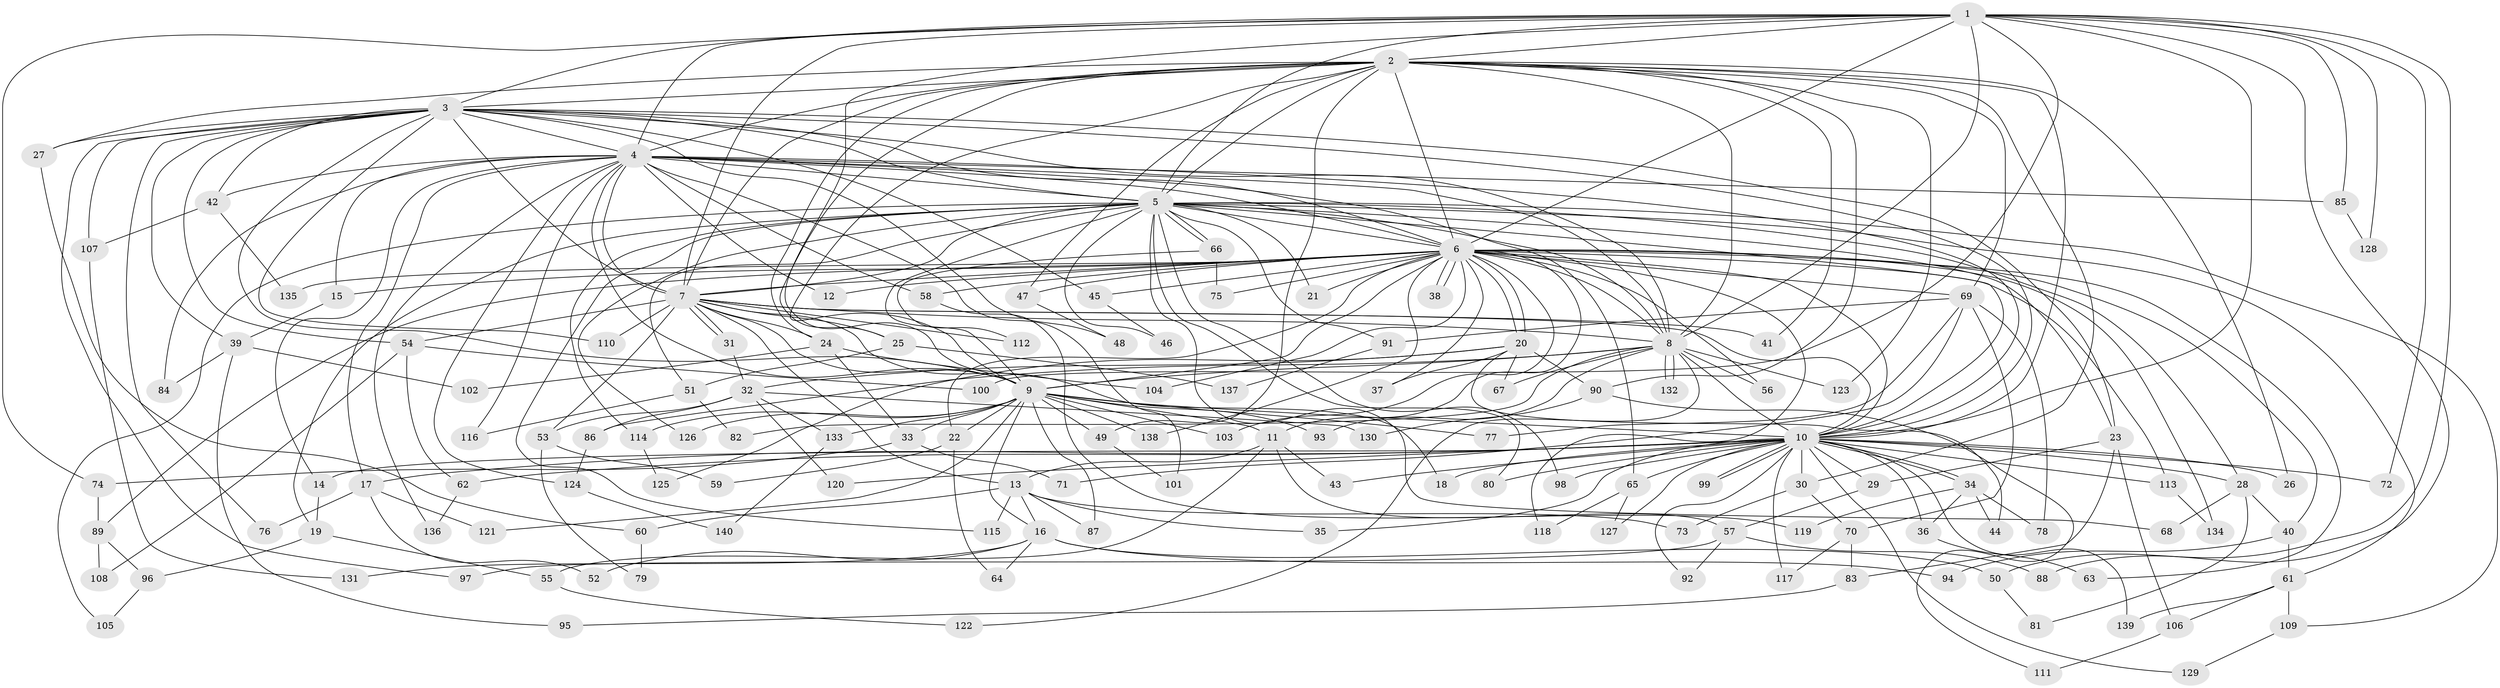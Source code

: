 // Generated by graph-tools (version 1.1) at 2025/49/03/09/25 03:49:37]
// undirected, 140 vertices, 305 edges
graph export_dot {
graph [start="1"]
  node [color=gray90,style=filled];
  1;
  2;
  3;
  4;
  5;
  6;
  7;
  8;
  9;
  10;
  11;
  12;
  13;
  14;
  15;
  16;
  17;
  18;
  19;
  20;
  21;
  22;
  23;
  24;
  25;
  26;
  27;
  28;
  29;
  30;
  31;
  32;
  33;
  34;
  35;
  36;
  37;
  38;
  39;
  40;
  41;
  42;
  43;
  44;
  45;
  46;
  47;
  48;
  49;
  50;
  51;
  52;
  53;
  54;
  55;
  56;
  57;
  58;
  59;
  60;
  61;
  62;
  63;
  64;
  65;
  66;
  67;
  68;
  69;
  70;
  71;
  72;
  73;
  74;
  75;
  76;
  77;
  78;
  79;
  80;
  81;
  82;
  83;
  84;
  85;
  86;
  87;
  88;
  89;
  90;
  91;
  92;
  93;
  94;
  95;
  96;
  97;
  98;
  99;
  100;
  101;
  102;
  103;
  104;
  105;
  106;
  107;
  108;
  109;
  110;
  111;
  112;
  113;
  114;
  115;
  116;
  117;
  118;
  119;
  120;
  121;
  122;
  123;
  124;
  125;
  126;
  127;
  128;
  129;
  130;
  131;
  132;
  133;
  134;
  135;
  136;
  137;
  138;
  139;
  140;
  1 -- 2;
  1 -- 3;
  1 -- 4;
  1 -- 5;
  1 -- 6;
  1 -- 7;
  1 -- 8;
  1 -- 9;
  1 -- 10;
  1 -- 50;
  1 -- 72;
  1 -- 74;
  1 -- 85;
  1 -- 88;
  1 -- 100;
  1 -- 128;
  2 -- 3;
  2 -- 4;
  2 -- 5;
  2 -- 6;
  2 -- 7;
  2 -- 8;
  2 -- 9;
  2 -- 10;
  2 -- 24;
  2 -- 25;
  2 -- 26;
  2 -- 27;
  2 -- 30;
  2 -- 41;
  2 -- 47;
  2 -- 49;
  2 -- 69;
  2 -- 90;
  2 -- 123;
  3 -- 4;
  3 -- 5;
  3 -- 6;
  3 -- 7;
  3 -- 8;
  3 -- 9;
  3 -- 10;
  3 -- 23;
  3 -- 27;
  3 -- 39;
  3 -- 42;
  3 -- 45;
  3 -- 48;
  3 -- 54;
  3 -- 76;
  3 -- 97;
  3 -- 107;
  3 -- 110;
  4 -- 5;
  4 -- 6;
  4 -- 7;
  4 -- 8;
  4 -- 9;
  4 -- 10;
  4 -- 12;
  4 -- 14;
  4 -- 15;
  4 -- 17;
  4 -- 42;
  4 -- 58;
  4 -- 65;
  4 -- 84;
  4 -- 85;
  4 -- 101;
  4 -- 116;
  4 -- 124;
  4 -- 136;
  5 -- 6;
  5 -- 7;
  5 -- 8;
  5 -- 9;
  5 -- 10;
  5 -- 19;
  5 -- 21;
  5 -- 23;
  5 -- 28;
  5 -- 46;
  5 -- 51;
  5 -- 61;
  5 -- 66;
  5 -- 66;
  5 -- 68;
  5 -- 80;
  5 -- 91;
  5 -- 98;
  5 -- 105;
  5 -- 109;
  5 -- 114;
  5 -- 115;
  5 -- 126;
  6 -- 7;
  6 -- 8;
  6 -- 9;
  6 -- 10;
  6 -- 11;
  6 -- 12;
  6 -- 15;
  6 -- 20;
  6 -- 20;
  6 -- 21;
  6 -- 22;
  6 -- 37;
  6 -- 38;
  6 -- 38;
  6 -- 40;
  6 -- 45;
  6 -- 47;
  6 -- 56;
  6 -- 58;
  6 -- 63;
  6 -- 69;
  6 -- 75;
  6 -- 89;
  6 -- 103;
  6 -- 104;
  6 -- 113;
  6 -- 118;
  6 -- 134;
  6 -- 135;
  6 -- 138;
  7 -- 8;
  7 -- 9;
  7 -- 10;
  7 -- 13;
  7 -- 18;
  7 -- 24;
  7 -- 25;
  7 -- 31;
  7 -- 31;
  7 -- 41;
  7 -- 53;
  7 -- 54;
  7 -- 110;
  7 -- 112;
  8 -- 9;
  8 -- 10;
  8 -- 56;
  8 -- 67;
  8 -- 82;
  8 -- 86;
  8 -- 93;
  8 -- 122;
  8 -- 123;
  8 -- 132;
  8 -- 132;
  9 -- 10;
  9 -- 11;
  9 -- 16;
  9 -- 22;
  9 -- 33;
  9 -- 49;
  9 -- 77;
  9 -- 87;
  9 -- 93;
  9 -- 103;
  9 -- 114;
  9 -- 121;
  9 -- 126;
  9 -- 133;
  9 -- 138;
  10 -- 14;
  10 -- 17;
  10 -- 18;
  10 -- 26;
  10 -- 28;
  10 -- 29;
  10 -- 30;
  10 -- 34;
  10 -- 34;
  10 -- 35;
  10 -- 36;
  10 -- 43;
  10 -- 62;
  10 -- 65;
  10 -- 72;
  10 -- 80;
  10 -- 92;
  10 -- 98;
  10 -- 99;
  10 -- 99;
  10 -- 113;
  10 -- 117;
  10 -- 120;
  10 -- 127;
  10 -- 129;
  10 -- 139;
  11 -- 13;
  11 -- 43;
  11 -- 55;
  11 -- 57;
  13 -- 16;
  13 -- 35;
  13 -- 60;
  13 -- 73;
  13 -- 87;
  13 -- 115;
  14 -- 19;
  15 -- 39;
  16 -- 50;
  16 -- 52;
  16 -- 64;
  16 -- 94;
  16 -- 131;
  17 -- 52;
  17 -- 76;
  17 -- 121;
  19 -- 55;
  19 -- 96;
  20 -- 32;
  20 -- 37;
  20 -- 44;
  20 -- 67;
  20 -- 90;
  20 -- 125;
  22 -- 59;
  22 -- 64;
  23 -- 29;
  23 -- 83;
  23 -- 106;
  24 -- 33;
  24 -- 102;
  24 -- 104;
  25 -- 51;
  25 -- 137;
  27 -- 60;
  28 -- 40;
  28 -- 68;
  28 -- 81;
  29 -- 57;
  30 -- 70;
  30 -- 73;
  31 -- 32;
  32 -- 53;
  32 -- 86;
  32 -- 120;
  32 -- 130;
  32 -- 133;
  33 -- 71;
  33 -- 74;
  34 -- 36;
  34 -- 44;
  34 -- 78;
  34 -- 119;
  36 -- 63;
  39 -- 84;
  39 -- 95;
  39 -- 102;
  40 -- 61;
  40 -- 94;
  42 -- 107;
  42 -- 135;
  45 -- 46;
  47 -- 48;
  49 -- 101;
  50 -- 81;
  51 -- 82;
  51 -- 116;
  53 -- 59;
  53 -- 79;
  54 -- 62;
  54 -- 100;
  54 -- 108;
  55 -- 122;
  57 -- 88;
  57 -- 92;
  57 -- 97;
  58 -- 119;
  60 -- 79;
  61 -- 106;
  61 -- 109;
  61 -- 139;
  62 -- 136;
  65 -- 118;
  65 -- 127;
  66 -- 75;
  66 -- 112;
  69 -- 70;
  69 -- 71;
  69 -- 77;
  69 -- 78;
  69 -- 91;
  70 -- 83;
  70 -- 117;
  74 -- 89;
  83 -- 95;
  85 -- 128;
  86 -- 124;
  89 -- 96;
  89 -- 108;
  90 -- 111;
  90 -- 130;
  91 -- 137;
  96 -- 105;
  106 -- 111;
  107 -- 131;
  109 -- 129;
  113 -- 134;
  114 -- 125;
  124 -- 140;
  133 -- 140;
}
